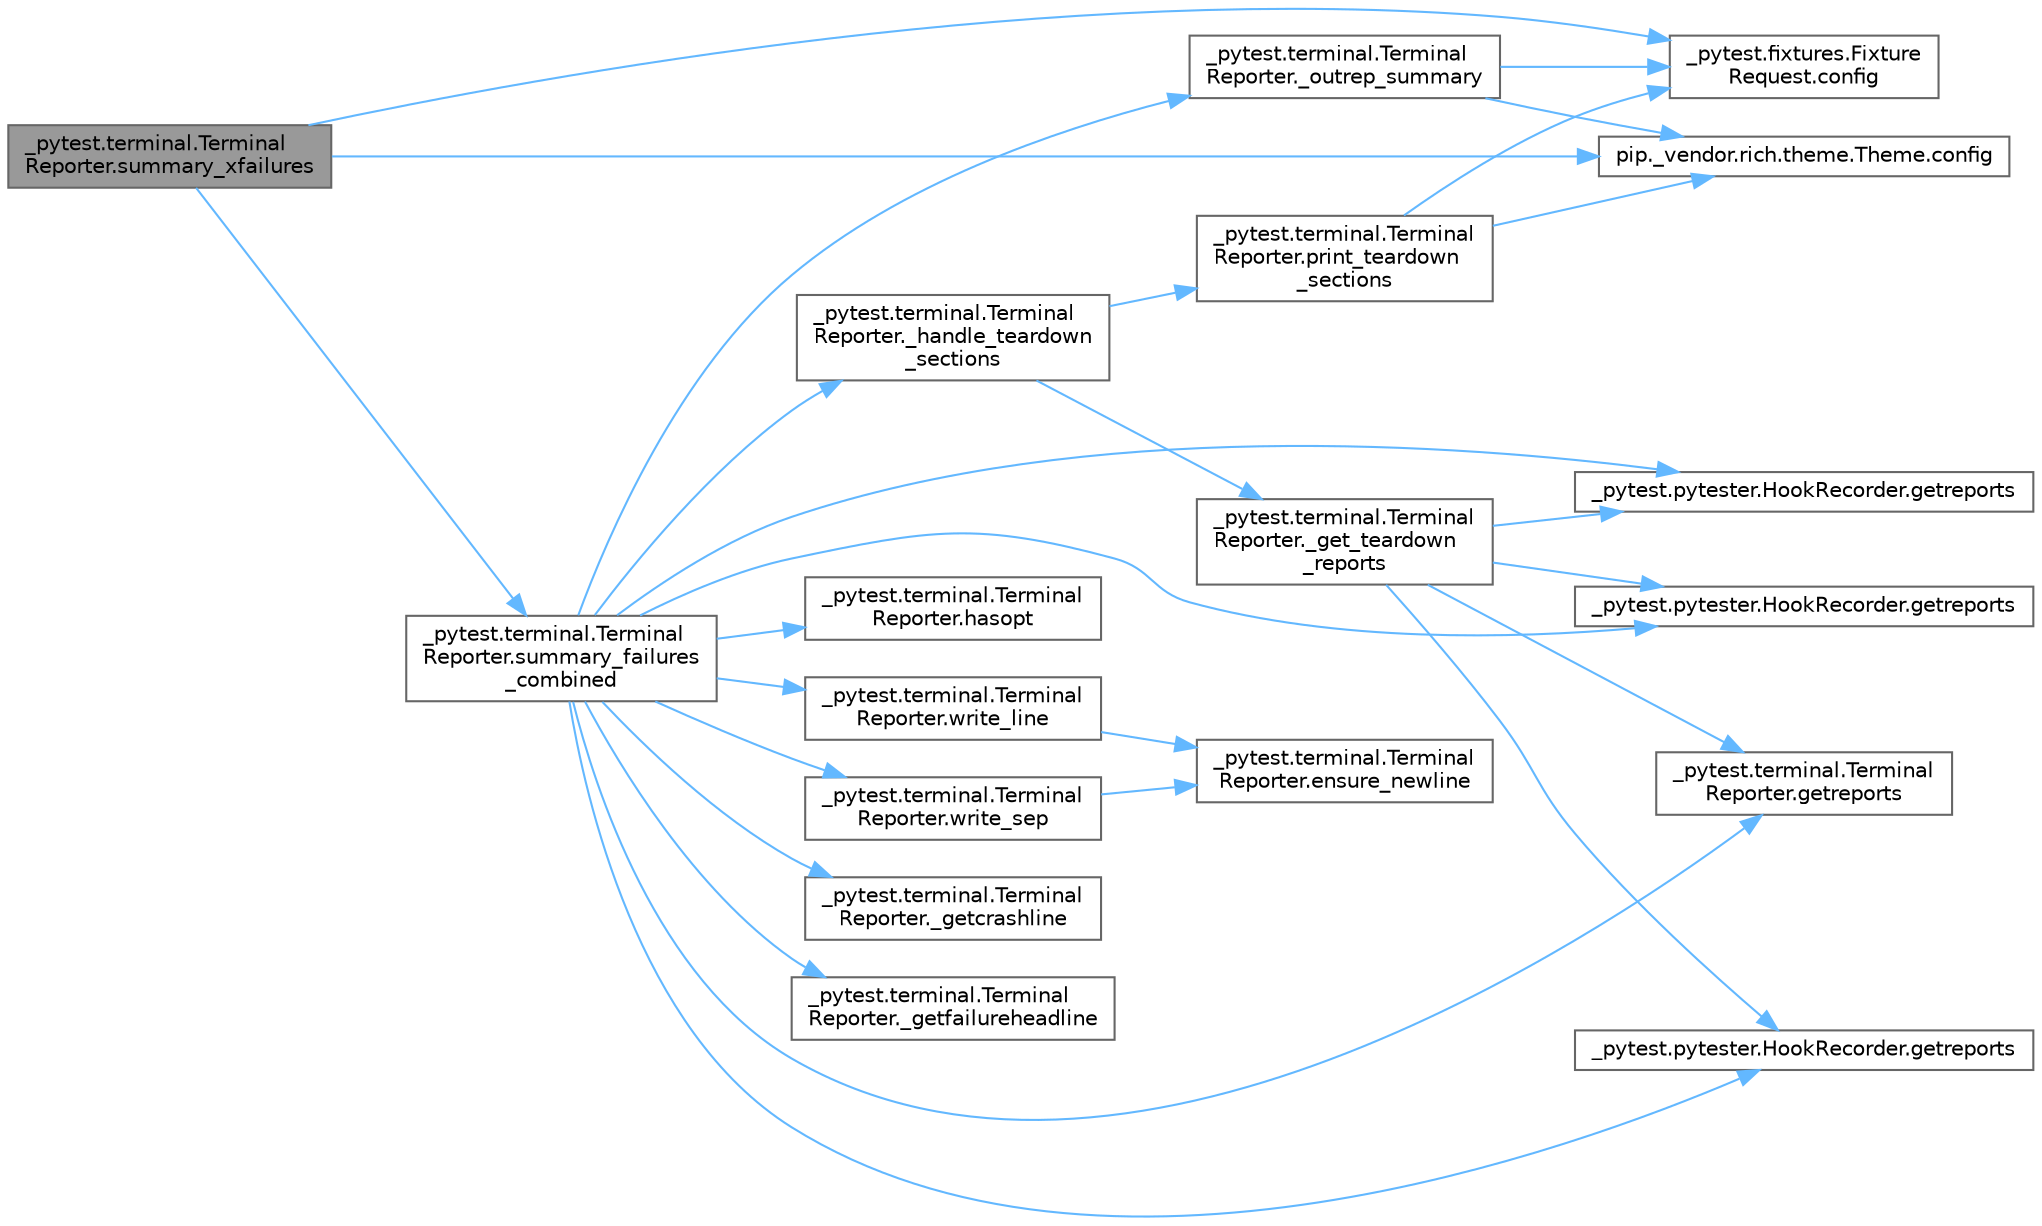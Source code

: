 digraph "_pytest.terminal.TerminalReporter.summary_xfailures"
{
 // LATEX_PDF_SIZE
  bgcolor="transparent";
  edge [fontname=Helvetica,fontsize=10,labelfontname=Helvetica,labelfontsize=10];
  node [fontname=Helvetica,fontsize=10,shape=box,height=0.2,width=0.4];
  rankdir="LR";
  Node1 [id="Node000001",label="_pytest.terminal.Terminal\lReporter.summary_xfailures",height=0.2,width=0.4,color="gray40", fillcolor="grey60", style="filled", fontcolor="black",tooltip=" "];
  Node1 -> Node2 [id="edge1_Node000001_Node000002",color="steelblue1",style="solid",tooltip=" "];
  Node2 [id="Node000002",label="_pytest.fixtures.Fixture\lRequest.config",height=0.2,width=0.4,color="grey40", fillcolor="white", style="filled",URL="$class__pytest_1_1fixtures_1_1_fixture_request.html#a9ed7b83923283e6cc50ae1c56f68b36d",tooltip=" "];
  Node1 -> Node3 [id="edge2_Node000001_Node000003",color="steelblue1",style="solid",tooltip=" "];
  Node3 [id="Node000003",label="pip._vendor.rich.theme.Theme.config",height=0.2,width=0.4,color="grey40", fillcolor="white", style="filled",URL="$classpip_1_1__vendor_1_1rich_1_1theme_1_1_theme.html#a66944133178df92a2cc2793b6053a2ea",tooltip=" "];
  Node1 -> Node4 [id="edge3_Node000001_Node000004",color="steelblue1",style="solid",tooltip=" "];
  Node4 [id="Node000004",label="_pytest.terminal.Terminal\lReporter.summary_failures\l_combined",height=0.2,width=0.4,color="grey40", fillcolor="white", style="filled",URL="$class__pytest_1_1terminal_1_1_terminal_reporter.html#ad20b949192951f8b34af543cc02e5563",tooltip=" "];
  Node4 -> Node5 [id="edge4_Node000004_Node000005",color="steelblue1",style="solid",tooltip=" "];
  Node5 [id="Node000005",label="_pytest.terminal.Terminal\lReporter._getcrashline",height=0.2,width=0.4,color="grey40", fillcolor="white", style="filled",URL="$class__pytest_1_1terminal_1_1_terminal_reporter.html#ab563521f8bde6dc2013c2c4b05ca792c",tooltip=" "];
  Node4 -> Node6 [id="edge5_Node000004_Node000006",color="steelblue1",style="solid",tooltip=" "];
  Node6 [id="Node000006",label="_pytest.terminal.Terminal\lReporter._getfailureheadline",height=0.2,width=0.4,color="grey40", fillcolor="white", style="filled",URL="$class__pytest_1_1terminal_1_1_terminal_reporter.html#a80ad8cd36f51b29519de5757ad83eee8",tooltip=" "];
  Node4 -> Node7 [id="edge6_Node000004_Node000007",color="steelblue1",style="solid",tooltip=" "];
  Node7 [id="Node000007",label="_pytest.terminal.Terminal\lReporter._handle_teardown\l_sections",height=0.2,width=0.4,color="grey40", fillcolor="white", style="filled",URL="$class__pytest_1_1terminal_1_1_terminal_reporter.html#ac918c2936c0476007991989d06402db6",tooltip=" "];
  Node7 -> Node8 [id="edge7_Node000007_Node000008",color="steelblue1",style="solid",tooltip=" "];
  Node8 [id="Node000008",label="_pytest.terminal.Terminal\lReporter._get_teardown\l_reports",height=0.2,width=0.4,color="grey40", fillcolor="white", style="filled",URL="$class__pytest_1_1terminal_1_1_terminal_reporter.html#a380b1b2e292a468e8a06368ff820ffba",tooltip=" "];
  Node8 -> Node9 [id="edge8_Node000008_Node000009",color="steelblue1",style="solid",tooltip=" "];
  Node9 [id="Node000009",label="_pytest.pytester.HookRecorder.getreports",height=0.2,width=0.4,color="grey40", fillcolor="white", style="filled",URL="$class__pytest_1_1pytester_1_1_hook_recorder.html#a199ab40398a2aacd3d8944fa3d1218a0",tooltip=" "];
  Node8 -> Node10 [id="edge9_Node000008_Node000010",color="steelblue1",style="solid",tooltip=" "];
  Node10 [id="Node000010",label="_pytest.pytester.HookRecorder.getreports",height=0.2,width=0.4,color="grey40", fillcolor="white", style="filled",URL="$class__pytest_1_1pytester_1_1_hook_recorder.html#a0d75c78557d9ef257b85021a5fec5edf",tooltip=" "];
  Node8 -> Node11 [id="edge10_Node000008_Node000011",color="steelblue1",style="solid",tooltip=" "];
  Node11 [id="Node000011",label="_pytest.pytester.HookRecorder.getreports",height=0.2,width=0.4,color="grey40", fillcolor="white", style="filled",URL="$class__pytest_1_1pytester_1_1_hook_recorder.html#a5bfa612d18dfe54b3a34ae68e90a0205",tooltip=" "];
  Node8 -> Node12 [id="edge11_Node000008_Node000012",color="steelblue1",style="solid",tooltip=" "];
  Node12 [id="Node000012",label="_pytest.terminal.Terminal\lReporter.getreports",height=0.2,width=0.4,color="grey40", fillcolor="white", style="filled",URL="$class__pytest_1_1terminal_1_1_terminal_reporter.html#a99b50546b3b880f002702bf08c6dcb4a",tooltip=" "];
  Node7 -> Node13 [id="edge12_Node000007_Node000013",color="steelblue1",style="solid",tooltip=" "];
  Node13 [id="Node000013",label="_pytest.terminal.Terminal\lReporter.print_teardown\l_sections",height=0.2,width=0.4,color="grey40", fillcolor="white", style="filled",URL="$class__pytest_1_1terminal_1_1_terminal_reporter.html#adb076e608d74814573e2613e833522ce",tooltip=" "];
  Node13 -> Node2 [id="edge13_Node000013_Node000002",color="steelblue1",style="solid",tooltip=" "];
  Node13 -> Node3 [id="edge14_Node000013_Node000003",color="steelblue1",style="solid",tooltip=" "];
  Node4 -> Node14 [id="edge15_Node000004_Node000014",color="steelblue1",style="solid",tooltip=" "];
  Node14 [id="Node000014",label="_pytest.terminal.Terminal\lReporter._outrep_summary",height=0.2,width=0.4,color="grey40", fillcolor="white", style="filled",URL="$class__pytest_1_1terminal_1_1_terminal_reporter.html#ae02e206f90b75b18a6ba77b800118e10",tooltip=" "];
  Node14 -> Node2 [id="edge16_Node000014_Node000002",color="steelblue1",style="solid",tooltip=" "];
  Node14 -> Node3 [id="edge17_Node000014_Node000003",color="steelblue1",style="solid",tooltip=" "];
  Node4 -> Node9 [id="edge18_Node000004_Node000009",color="steelblue1",style="solid",tooltip=" "];
  Node4 -> Node10 [id="edge19_Node000004_Node000010",color="steelblue1",style="solid",tooltip=" "];
  Node4 -> Node11 [id="edge20_Node000004_Node000011",color="steelblue1",style="solid",tooltip=" "];
  Node4 -> Node12 [id="edge21_Node000004_Node000012",color="steelblue1",style="solid",tooltip=" "];
  Node4 -> Node15 [id="edge22_Node000004_Node000015",color="steelblue1",style="solid",tooltip=" "];
  Node15 [id="Node000015",label="_pytest.terminal.Terminal\lReporter.hasopt",height=0.2,width=0.4,color="grey40", fillcolor="white", style="filled",URL="$class__pytest_1_1terminal_1_1_terminal_reporter.html#a90061a8fee16c73ad1b543e51bc6d115",tooltip=" "];
  Node4 -> Node16 [id="edge23_Node000004_Node000016",color="steelblue1",style="solid",tooltip=" "];
  Node16 [id="Node000016",label="_pytest.terminal.Terminal\lReporter.write_line",height=0.2,width=0.4,color="grey40", fillcolor="white", style="filled",URL="$class__pytest_1_1terminal_1_1_terminal_reporter.html#a0322712c2fc4c8a9660c4cb095ad7b0e",tooltip=" "];
  Node16 -> Node17 [id="edge24_Node000016_Node000017",color="steelblue1",style="solid",tooltip=" "];
  Node17 [id="Node000017",label="_pytest.terminal.Terminal\lReporter.ensure_newline",height=0.2,width=0.4,color="grey40", fillcolor="white", style="filled",URL="$class__pytest_1_1terminal_1_1_terminal_reporter.html#a069d37abf7eb372c574fe56266e97e54",tooltip=" "];
  Node4 -> Node18 [id="edge25_Node000004_Node000018",color="steelblue1",style="solid",tooltip=" "];
  Node18 [id="Node000018",label="_pytest.terminal.Terminal\lReporter.write_sep",height=0.2,width=0.4,color="grey40", fillcolor="white", style="filled",URL="$class__pytest_1_1terminal_1_1_terminal_reporter.html#aab8812ee24a035bc88a00ef22634921d",tooltip=" "];
  Node18 -> Node17 [id="edge26_Node000018_Node000017",color="steelblue1",style="solid",tooltip=" "];
}
